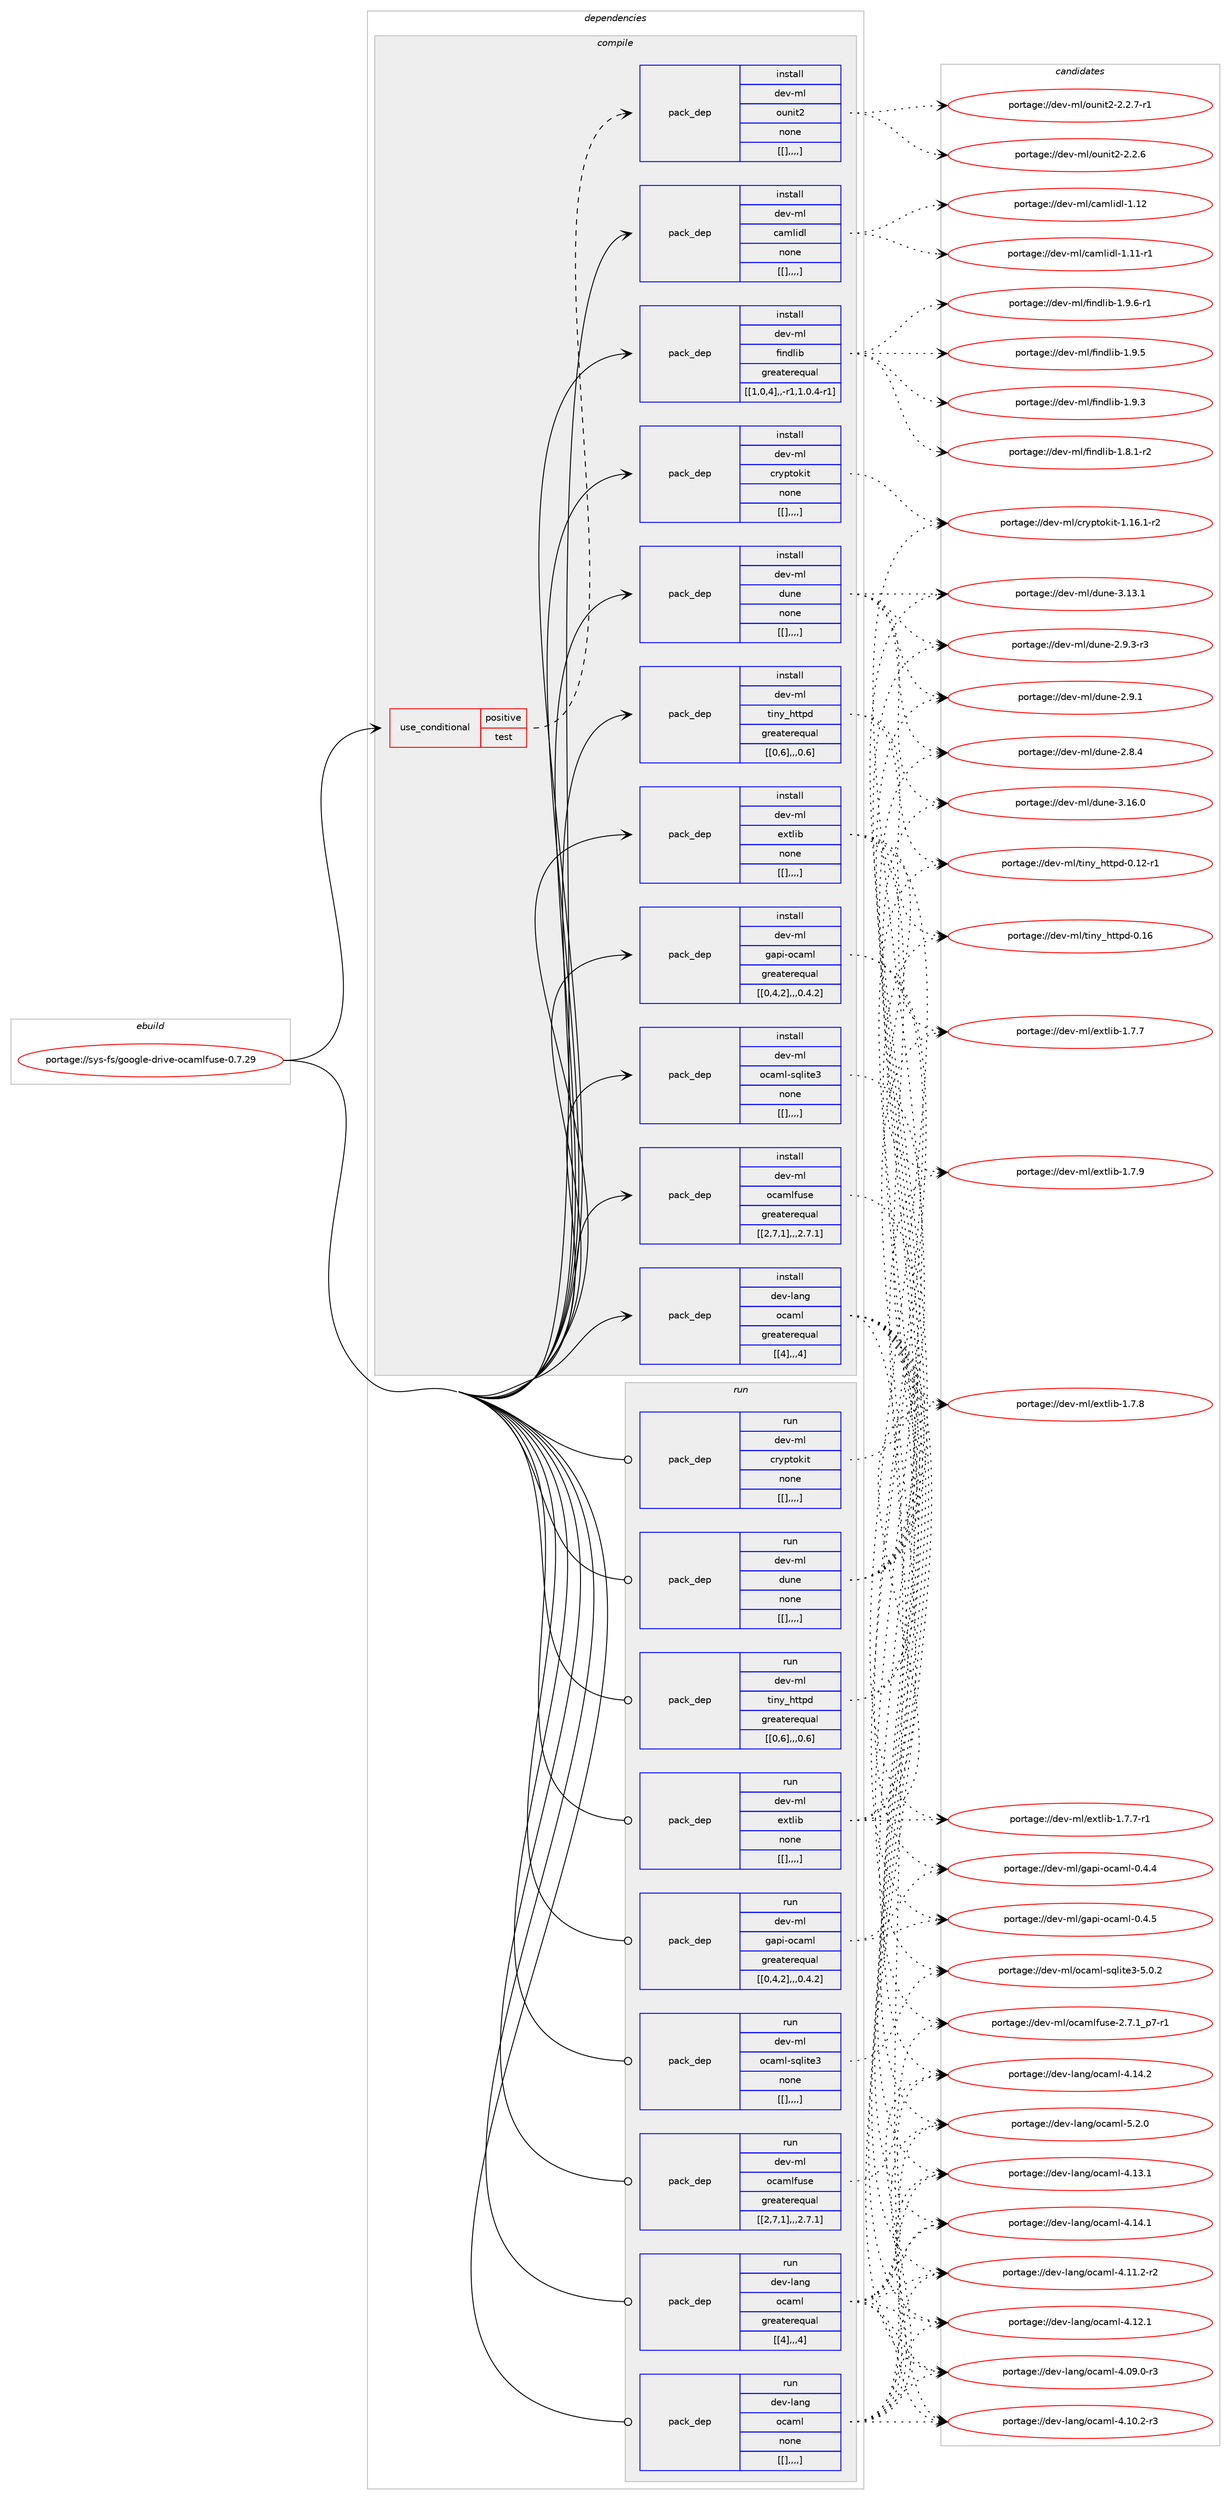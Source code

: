 digraph prolog {

# *************
# Graph options
# *************

newrank=true;
concentrate=true;
compound=true;
graph [rankdir=LR,fontname=Helvetica,fontsize=10,ranksep=1.5];#, ranksep=2.5, nodesep=0.2];
edge  [arrowhead=vee];
node  [fontname=Helvetica,fontsize=10];

# **********
# The ebuild
# **********

subgraph cluster_leftcol {
color=gray;
label=<<i>ebuild</i>>;
id [label="portage://sys-fs/google-drive-ocamlfuse-0.7.29", color=red, width=4, href="../sys-fs/google-drive-ocamlfuse-0.7.29.svg"];
}

# ****************
# The dependencies
# ****************

subgraph cluster_midcol {
color=gray;
label=<<i>dependencies</i>>;
subgraph cluster_compile {
fillcolor="#eeeeee";
style=filled;
label=<<i>compile</i>>;
subgraph cond120920 {
dependency454478 [label=<<TABLE BORDER="0" CELLBORDER="1" CELLSPACING="0" CELLPADDING="4"><TR><TD ROWSPAN="3" CELLPADDING="10">use_conditional</TD></TR><TR><TD>positive</TD></TR><TR><TD>test</TD></TR></TABLE>>, shape=none, color=red];
subgraph pack330467 {
dependency454479 [label=<<TABLE BORDER="0" CELLBORDER="1" CELLSPACING="0" CELLPADDING="4" WIDTH="220"><TR><TD ROWSPAN="6" CELLPADDING="30">pack_dep</TD></TR><TR><TD WIDTH="110">install</TD></TR><TR><TD>dev-ml</TD></TR><TR><TD>ounit2</TD></TR><TR><TD>none</TD></TR><TR><TD>[[],,,,]</TD></TR></TABLE>>, shape=none, color=blue];
}
dependency454478:e -> dependency454479:w [weight=20,style="dashed",arrowhead="vee"];
}
id:e -> dependency454478:w [weight=20,style="solid",arrowhead="vee"];
subgraph pack330468 {
dependency454480 [label=<<TABLE BORDER="0" CELLBORDER="1" CELLSPACING="0" CELLPADDING="4" WIDTH="220"><TR><TD ROWSPAN="6" CELLPADDING="30">pack_dep</TD></TR><TR><TD WIDTH="110">install</TD></TR><TR><TD>dev-lang</TD></TR><TR><TD>ocaml</TD></TR><TR><TD>greaterequal</TD></TR><TR><TD>[[4],,,4]</TD></TR></TABLE>>, shape=none, color=blue];
}
id:e -> dependency454480:w [weight=20,style="solid",arrowhead="vee"];
subgraph pack330469 {
dependency454481 [label=<<TABLE BORDER="0" CELLBORDER="1" CELLSPACING="0" CELLPADDING="4" WIDTH="220"><TR><TD ROWSPAN="6" CELLPADDING="30">pack_dep</TD></TR><TR><TD WIDTH="110">install</TD></TR><TR><TD>dev-ml</TD></TR><TR><TD>camlidl</TD></TR><TR><TD>none</TD></TR><TR><TD>[[],,,,]</TD></TR></TABLE>>, shape=none, color=blue];
}
id:e -> dependency454481:w [weight=20,style="solid",arrowhead="vee"];
subgraph pack330470 {
dependency454482 [label=<<TABLE BORDER="0" CELLBORDER="1" CELLSPACING="0" CELLPADDING="4" WIDTH="220"><TR><TD ROWSPAN="6" CELLPADDING="30">pack_dep</TD></TR><TR><TD WIDTH="110">install</TD></TR><TR><TD>dev-ml</TD></TR><TR><TD>cryptokit</TD></TR><TR><TD>none</TD></TR><TR><TD>[[],,,,]</TD></TR></TABLE>>, shape=none, color=blue];
}
id:e -> dependency454482:w [weight=20,style="solid",arrowhead="vee"];
subgraph pack330471 {
dependency454483 [label=<<TABLE BORDER="0" CELLBORDER="1" CELLSPACING="0" CELLPADDING="4" WIDTH="220"><TR><TD ROWSPAN="6" CELLPADDING="30">pack_dep</TD></TR><TR><TD WIDTH="110">install</TD></TR><TR><TD>dev-ml</TD></TR><TR><TD>dune</TD></TR><TR><TD>none</TD></TR><TR><TD>[[],,,,]</TD></TR></TABLE>>, shape=none, color=blue];
}
id:e -> dependency454483:w [weight=20,style="solid",arrowhead="vee"];
subgraph pack330472 {
dependency454484 [label=<<TABLE BORDER="0" CELLBORDER="1" CELLSPACING="0" CELLPADDING="4" WIDTH="220"><TR><TD ROWSPAN="6" CELLPADDING="30">pack_dep</TD></TR><TR><TD WIDTH="110">install</TD></TR><TR><TD>dev-ml</TD></TR><TR><TD>extlib</TD></TR><TR><TD>none</TD></TR><TR><TD>[[],,,,]</TD></TR></TABLE>>, shape=none, color=blue];
}
id:e -> dependency454484:w [weight=20,style="solid",arrowhead="vee"];
subgraph pack330473 {
dependency454485 [label=<<TABLE BORDER="0" CELLBORDER="1" CELLSPACING="0" CELLPADDING="4" WIDTH="220"><TR><TD ROWSPAN="6" CELLPADDING="30">pack_dep</TD></TR><TR><TD WIDTH="110">install</TD></TR><TR><TD>dev-ml</TD></TR><TR><TD>findlib</TD></TR><TR><TD>greaterequal</TD></TR><TR><TD>[[1,0,4],,-r1,1.0.4-r1]</TD></TR></TABLE>>, shape=none, color=blue];
}
id:e -> dependency454485:w [weight=20,style="solid",arrowhead="vee"];
subgraph pack330474 {
dependency454486 [label=<<TABLE BORDER="0" CELLBORDER="1" CELLSPACING="0" CELLPADDING="4" WIDTH="220"><TR><TD ROWSPAN="6" CELLPADDING="30">pack_dep</TD></TR><TR><TD WIDTH="110">install</TD></TR><TR><TD>dev-ml</TD></TR><TR><TD>gapi-ocaml</TD></TR><TR><TD>greaterequal</TD></TR><TR><TD>[[0,4,2],,,0.4.2]</TD></TR></TABLE>>, shape=none, color=blue];
}
id:e -> dependency454486:w [weight=20,style="solid",arrowhead="vee"];
subgraph pack330475 {
dependency454487 [label=<<TABLE BORDER="0" CELLBORDER="1" CELLSPACING="0" CELLPADDING="4" WIDTH="220"><TR><TD ROWSPAN="6" CELLPADDING="30">pack_dep</TD></TR><TR><TD WIDTH="110">install</TD></TR><TR><TD>dev-ml</TD></TR><TR><TD>ocaml-sqlite3</TD></TR><TR><TD>none</TD></TR><TR><TD>[[],,,,]</TD></TR></TABLE>>, shape=none, color=blue];
}
id:e -> dependency454487:w [weight=20,style="solid",arrowhead="vee"];
subgraph pack330476 {
dependency454488 [label=<<TABLE BORDER="0" CELLBORDER="1" CELLSPACING="0" CELLPADDING="4" WIDTH="220"><TR><TD ROWSPAN="6" CELLPADDING="30">pack_dep</TD></TR><TR><TD WIDTH="110">install</TD></TR><TR><TD>dev-ml</TD></TR><TR><TD>ocamlfuse</TD></TR><TR><TD>greaterequal</TD></TR><TR><TD>[[2,7,1],,,2.7.1]</TD></TR></TABLE>>, shape=none, color=blue];
}
id:e -> dependency454488:w [weight=20,style="solid",arrowhead="vee"];
subgraph pack330477 {
dependency454489 [label=<<TABLE BORDER="0" CELLBORDER="1" CELLSPACING="0" CELLPADDING="4" WIDTH="220"><TR><TD ROWSPAN="6" CELLPADDING="30">pack_dep</TD></TR><TR><TD WIDTH="110">install</TD></TR><TR><TD>dev-ml</TD></TR><TR><TD>tiny_httpd</TD></TR><TR><TD>greaterequal</TD></TR><TR><TD>[[0,6],,,0.6]</TD></TR></TABLE>>, shape=none, color=blue];
}
id:e -> dependency454489:w [weight=20,style="solid",arrowhead="vee"];
}
subgraph cluster_compileandrun {
fillcolor="#eeeeee";
style=filled;
label=<<i>compile and run</i>>;
}
subgraph cluster_run {
fillcolor="#eeeeee";
style=filled;
label=<<i>run</i>>;
subgraph pack330478 {
dependency454490 [label=<<TABLE BORDER="0" CELLBORDER="1" CELLSPACING="0" CELLPADDING="4" WIDTH="220"><TR><TD ROWSPAN="6" CELLPADDING="30">pack_dep</TD></TR><TR><TD WIDTH="110">run</TD></TR><TR><TD>dev-lang</TD></TR><TR><TD>ocaml</TD></TR><TR><TD>greaterequal</TD></TR><TR><TD>[[4],,,4]</TD></TR></TABLE>>, shape=none, color=blue];
}
id:e -> dependency454490:w [weight=20,style="solid",arrowhead="odot"];
subgraph pack330479 {
dependency454491 [label=<<TABLE BORDER="0" CELLBORDER="1" CELLSPACING="0" CELLPADDING="4" WIDTH="220"><TR><TD ROWSPAN="6" CELLPADDING="30">pack_dep</TD></TR><TR><TD WIDTH="110">run</TD></TR><TR><TD>dev-lang</TD></TR><TR><TD>ocaml</TD></TR><TR><TD>none</TD></TR><TR><TD>[[],,,,]</TD></TR></TABLE>>, shape=none, color=blue];
}
id:e -> dependency454491:w [weight=20,style="solid",arrowhead="odot"];
subgraph pack330480 {
dependency454492 [label=<<TABLE BORDER="0" CELLBORDER="1" CELLSPACING="0" CELLPADDING="4" WIDTH="220"><TR><TD ROWSPAN="6" CELLPADDING="30">pack_dep</TD></TR><TR><TD WIDTH="110">run</TD></TR><TR><TD>dev-ml</TD></TR><TR><TD>cryptokit</TD></TR><TR><TD>none</TD></TR><TR><TD>[[],,,,]</TD></TR></TABLE>>, shape=none, color=blue];
}
id:e -> dependency454492:w [weight=20,style="solid",arrowhead="odot"];
subgraph pack330481 {
dependency454493 [label=<<TABLE BORDER="0" CELLBORDER="1" CELLSPACING="0" CELLPADDING="4" WIDTH="220"><TR><TD ROWSPAN="6" CELLPADDING="30">pack_dep</TD></TR><TR><TD WIDTH="110">run</TD></TR><TR><TD>dev-ml</TD></TR><TR><TD>dune</TD></TR><TR><TD>none</TD></TR><TR><TD>[[],,,,]</TD></TR></TABLE>>, shape=none, color=blue];
}
id:e -> dependency454493:w [weight=20,style="solid",arrowhead="odot"];
subgraph pack330482 {
dependency454494 [label=<<TABLE BORDER="0" CELLBORDER="1" CELLSPACING="0" CELLPADDING="4" WIDTH="220"><TR><TD ROWSPAN="6" CELLPADDING="30">pack_dep</TD></TR><TR><TD WIDTH="110">run</TD></TR><TR><TD>dev-ml</TD></TR><TR><TD>extlib</TD></TR><TR><TD>none</TD></TR><TR><TD>[[],,,,]</TD></TR></TABLE>>, shape=none, color=blue];
}
id:e -> dependency454494:w [weight=20,style="solid",arrowhead="odot"];
subgraph pack330483 {
dependency454495 [label=<<TABLE BORDER="0" CELLBORDER="1" CELLSPACING="0" CELLPADDING="4" WIDTH="220"><TR><TD ROWSPAN="6" CELLPADDING="30">pack_dep</TD></TR><TR><TD WIDTH="110">run</TD></TR><TR><TD>dev-ml</TD></TR><TR><TD>gapi-ocaml</TD></TR><TR><TD>greaterequal</TD></TR><TR><TD>[[0,4,2],,,0.4.2]</TD></TR></TABLE>>, shape=none, color=blue];
}
id:e -> dependency454495:w [weight=20,style="solid",arrowhead="odot"];
subgraph pack330484 {
dependency454496 [label=<<TABLE BORDER="0" CELLBORDER="1" CELLSPACING="0" CELLPADDING="4" WIDTH="220"><TR><TD ROWSPAN="6" CELLPADDING="30">pack_dep</TD></TR><TR><TD WIDTH="110">run</TD></TR><TR><TD>dev-ml</TD></TR><TR><TD>ocaml-sqlite3</TD></TR><TR><TD>none</TD></TR><TR><TD>[[],,,,]</TD></TR></TABLE>>, shape=none, color=blue];
}
id:e -> dependency454496:w [weight=20,style="solid",arrowhead="odot"];
subgraph pack330485 {
dependency454497 [label=<<TABLE BORDER="0" CELLBORDER="1" CELLSPACING="0" CELLPADDING="4" WIDTH="220"><TR><TD ROWSPAN="6" CELLPADDING="30">pack_dep</TD></TR><TR><TD WIDTH="110">run</TD></TR><TR><TD>dev-ml</TD></TR><TR><TD>ocamlfuse</TD></TR><TR><TD>greaterequal</TD></TR><TR><TD>[[2,7,1],,,2.7.1]</TD></TR></TABLE>>, shape=none, color=blue];
}
id:e -> dependency454497:w [weight=20,style="solid",arrowhead="odot"];
subgraph pack330486 {
dependency454498 [label=<<TABLE BORDER="0" CELLBORDER="1" CELLSPACING="0" CELLPADDING="4" WIDTH="220"><TR><TD ROWSPAN="6" CELLPADDING="30">pack_dep</TD></TR><TR><TD WIDTH="110">run</TD></TR><TR><TD>dev-ml</TD></TR><TR><TD>tiny_httpd</TD></TR><TR><TD>greaterequal</TD></TR><TR><TD>[[0,6],,,0.6]</TD></TR></TABLE>>, shape=none, color=blue];
}
id:e -> dependency454498:w [weight=20,style="solid",arrowhead="odot"];
}
}

# **************
# The candidates
# **************

subgraph cluster_choices {
rank=same;
color=gray;
label=<<i>candidates</i>>;

subgraph choice330467 {
color=black;
nodesep=1;
choice1001011184510910847111117110105116504550465046554511449 [label="portage://dev-ml/ounit2-2.2.7-r1", color=red, width=4,href="../dev-ml/ounit2-2.2.7-r1.svg"];
choice100101118451091084711111711010511650455046504654 [label="portage://dev-ml/ounit2-2.2.6", color=red, width=4,href="../dev-ml/ounit2-2.2.6.svg"];
dependency454479:e -> choice1001011184510910847111117110105116504550465046554511449:w [style=dotted,weight="100"];
dependency454479:e -> choice100101118451091084711111711010511650455046504654:w [style=dotted,weight="100"];
}
subgraph choice330468 {
color=black;
nodesep=1;
choice1001011184510897110103471119997109108455346504648 [label="portage://dev-lang/ocaml-5.2.0", color=red, width=4,href="../dev-lang/ocaml-5.2.0.svg"];
choice100101118451089711010347111999710910845524649524650 [label="portage://dev-lang/ocaml-4.14.2", color=red, width=4,href="../dev-lang/ocaml-4.14.2.svg"];
choice100101118451089711010347111999710910845524649524649 [label="portage://dev-lang/ocaml-4.14.1", color=red, width=4,href="../dev-lang/ocaml-4.14.1.svg"];
choice100101118451089711010347111999710910845524649514649 [label="portage://dev-lang/ocaml-4.13.1", color=red, width=4,href="../dev-lang/ocaml-4.13.1.svg"];
choice100101118451089711010347111999710910845524649504649 [label="portage://dev-lang/ocaml-4.12.1", color=red, width=4,href="../dev-lang/ocaml-4.12.1.svg"];
choice1001011184510897110103471119997109108455246494946504511450 [label="portage://dev-lang/ocaml-4.11.2-r2", color=red, width=4,href="../dev-lang/ocaml-4.11.2-r2.svg"];
choice1001011184510897110103471119997109108455246494846504511451 [label="portage://dev-lang/ocaml-4.10.2-r3", color=red, width=4,href="../dev-lang/ocaml-4.10.2-r3.svg"];
choice1001011184510897110103471119997109108455246485746484511451 [label="portage://dev-lang/ocaml-4.09.0-r3", color=red, width=4,href="../dev-lang/ocaml-4.09.0-r3.svg"];
dependency454480:e -> choice1001011184510897110103471119997109108455346504648:w [style=dotted,weight="100"];
dependency454480:e -> choice100101118451089711010347111999710910845524649524650:w [style=dotted,weight="100"];
dependency454480:e -> choice100101118451089711010347111999710910845524649524649:w [style=dotted,weight="100"];
dependency454480:e -> choice100101118451089711010347111999710910845524649514649:w [style=dotted,weight="100"];
dependency454480:e -> choice100101118451089711010347111999710910845524649504649:w [style=dotted,weight="100"];
dependency454480:e -> choice1001011184510897110103471119997109108455246494946504511450:w [style=dotted,weight="100"];
dependency454480:e -> choice1001011184510897110103471119997109108455246494846504511451:w [style=dotted,weight="100"];
dependency454480:e -> choice1001011184510897110103471119997109108455246485746484511451:w [style=dotted,weight="100"];
}
subgraph choice330469 {
color=black;
nodesep=1;
choice100101118451091084799971091081051001084549464950 [label="portage://dev-ml/camlidl-1.12", color=red, width=4,href="../dev-ml/camlidl-1.12.svg"];
choice1001011184510910847999710910810510010845494649494511449 [label="portage://dev-ml/camlidl-1.11-r1", color=red, width=4,href="../dev-ml/camlidl-1.11-r1.svg"];
dependency454481:e -> choice100101118451091084799971091081051001084549464950:w [style=dotted,weight="100"];
dependency454481:e -> choice1001011184510910847999710910810510010845494649494511449:w [style=dotted,weight="100"];
}
subgraph choice330470 {
color=black;
nodesep=1;
choice100101118451091084799114121112116111107105116454946495446494511450 [label="portage://dev-ml/cryptokit-1.16.1-r2", color=red, width=4,href="../dev-ml/cryptokit-1.16.1-r2.svg"];
dependency454482:e -> choice100101118451091084799114121112116111107105116454946495446494511450:w [style=dotted,weight="100"];
}
subgraph choice330471 {
color=black;
nodesep=1;
choice100101118451091084710011711010145514649544648 [label="portage://dev-ml/dune-3.16.0", color=red, width=4,href="../dev-ml/dune-3.16.0.svg"];
choice100101118451091084710011711010145514649514649 [label="portage://dev-ml/dune-3.13.1", color=red, width=4,href="../dev-ml/dune-3.13.1.svg"];
choice10010111845109108471001171101014550465746514511451 [label="portage://dev-ml/dune-2.9.3-r3", color=red, width=4,href="../dev-ml/dune-2.9.3-r3.svg"];
choice1001011184510910847100117110101455046574649 [label="portage://dev-ml/dune-2.9.1", color=red, width=4,href="../dev-ml/dune-2.9.1.svg"];
choice1001011184510910847100117110101455046564652 [label="portage://dev-ml/dune-2.8.4", color=red, width=4,href="../dev-ml/dune-2.8.4.svg"];
dependency454483:e -> choice100101118451091084710011711010145514649544648:w [style=dotted,weight="100"];
dependency454483:e -> choice100101118451091084710011711010145514649514649:w [style=dotted,weight="100"];
dependency454483:e -> choice10010111845109108471001171101014550465746514511451:w [style=dotted,weight="100"];
dependency454483:e -> choice1001011184510910847100117110101455046574649:w [style=dotted,weight="100"];
dependency454483:e -> choice1001011184510910847100117110101455046564652:w [style=dotted,weight="100"];
}
subgraph choice330472 {
color=black;
nodesep=1;
choice100101118451091084710112011610810598454946554657 [label="portage://dev-ml/extlib-1.7.9", color=red, width=4,href="../dev-ml/extlib-1.7.9.svg"];
choice100101118451091084710112011610810598454946554656 [label="portage://dev-ml/extlib-1.7.8", color=red, width=4,href="../dev-ml/extlib-1.7.8.svg"];
choice1001011184510910847101120116108105984549465546554511449 [label="portage://dev-ml/extlib-1.7.7-r1", color=red, width=4,href="../dev-ml/extlib-1.7.7-r1.svg"];
choice100101118451091084710112011610810598454946554655 [label="portage://dev-ml/extlib-1.7.7", color=red, width=4,href="../dev-ml/extlib-1.7.7.svg"];
dependency454484:e -> choice100101118451091084710112011610810598454946554657:w [style=dotted,weight="100"];
dependency454484:e -> choice100101118451091084710112011610810598454946554656:w [style=dotted,weight="100"];
dependency454484:e -> choice1001011184510910847101120116108105984549465546554511449:w [style=dotted,weight="100"];
dependency454484:e -> choice100101118451091084710112011610810598454946554655:w [style=dotted,weight="100"];
}
subgraph choice330473 {
color=black;
nodesep=1;
choice1001011184510910847102105110100108105984549465746544511449 [label="portage://dev-ml/findlib-1.9.6-r1", color=red, width=4,href="../dev-ml/findlib-1.9.6-r1.svg"];
choice100101118451091084710210511010010810598454946574653 [label="portage://dev-ml/findlib-1.9.5", color=red, width=4,href="../dev-ml/findlib-1.9.5.svg"];
choice100101118451091084710210511010010810598454946574651 [label="portage://dev-ml/findlib-1.9.3", color=red, width=4,href="../dev-ml/findlib-1.9.3.svg"];
choice1001011184510910847102105110100108105984549465646494511450 [label="portage://dev-ml/findlib-1.8.1-r2", color=red, width=4,href="../dev-ml/findlib-1.8.1-r2.svg"];
dependency454485:e -> choice1001011184510910847102105110100108105984549465746544511449:w [style=dotted,weight="100"];
dependency454485:e -> choice100101118451091084710210511010010810598454946574653:w [style=dotted,weight="100"];
dependency454485:e -> choice100101118451091084710210511010010810598454946574651:w [style=dotted,weight="100"];
dependency454485:e -> choice1001011184510910847102105110100108105984549465646494511450:w [style=dotted,weight="100"];
}
subgraph choice330474 {
color=black;
nodesep=1;
choice100101118451091084710397112105451119997109108454846524653 [label="portage://dev-ml/gapi-ocaml-0.4.5", color=red, width=4,href="../dev-ml/gapi-ocaml-0.4.5.svg"];
choice100101118451091084710397112105451119997109108454846524652 [label="portage://dev-ml/gapi-ocaml-0.4.4", color=red, width=4,href="../dev-ml/gapi-ocaml-0.4.4.svg"];
dependency454486:e -> choice100101118451091084710397112105451119997109108454846524653:w [style=dotted,weight="100"];
dependency454486:e -> choice100101118451091084710397112105451119997109108454846524652:w [style=dotted,weight="100"];
}
subgraph choice330475 {
color=black;
nodesep=1;
choice100101118451091084711199971091084511511310810511610151455346484650 [label="portage://dev-ml/ocaml-sqlite3-5.0.2", color=red, width=4,href="../dev-ml/ocaml-sqlite3-5.0.2.svg"];
dependency454487:e -> choice100101118451091084711199971091084511511310810511610151455346484650:w [style=dotted,weight="100"];
}
subgraph choice330476 {
color=black;
nodesep=1;
choice1001011184510910847111999710910810211711510145504655464995112554511449 [label="portage://dev-ml/ocamlfuse-2.7.1_p7-r1", color=red, width=4,href="../dev-ml/ocamlfuse-2.7.1_p7-r1.svg"];
dependency454488:e -> choice1001011184510910847111999710910810211711510145504655464995112554511449:w [style=dotted,weight="100"];
}
subgraph choice330477 {
color=black;
nodesep=1;
choice1001011184510910847116105110121951041161161121004548464954 [label="portage://dev-ml/tiny_httpd-0.16", color=red, width=4,href="../dev-ml/tiny_httpd-0.16.svg"];
choice10010111845109108471161051101219510411611611210045484649504511449 [label="portage://dev-ml/tiny_httpd-0.12-r1", color=red, width=4,href="../dev-ml/tiny_httpd-0.12-r1.svg"];
dependency454489:e -> choice1001011184510910847116105110121951041161161121004548464954:w [style=dotted,weight="100"];
dependency454489:e -> choice10010111845109108471161051101219510411611611210045484649504511449:w [style=dotted,weight="100"];
}
subgraph choice330478 {
color=black;
nodesep=1;
choice1001011184510897110103471119997109108455346504648 [label="portage://dev-lang/ocaml-5.2.0", color=red, width=4,href="../dev-lang/ocaml-5.2.0.svg"];
choice100101118451089711010347111999710910845524649524650 [label="portage://dev-lang/ocaml-4.14.2", color=red, width=4,href="../dev-lang/ocaml-4.14.2.svg"];
choice100101118451089711010347111999710910845524649524649 [label="portage://dev-lang/ocaml-4.14.1", color=red, width=4,href="../dev-lang/ocaml-4.14.1.svg"];
choice100101118451089711010347111999710910845524649514649 [label="portage://dev-lang/ocaml-4.13.1", color=red, width=4,href="../dev-lang/ocaml-4.13.1.svg"];
choice100101118451089711010347111999710910845524649504649 [label="portage://dev-lang/ocaml-4.12.1", color=red, width=4,href="../dev-lang/ocaml-4.12.1.svg"];
choice1001011184510897110103471119997109108455246494946504511450 [label="portage://dev-lang/ocaml-4.11.2-r2", color=red, width=4,href="../dev-lang/ocaml-4.11.2-r2.svg"];
choice1001011184510897110103471119997109108455246494846504511451 [label="portage://dev-lang/ocaml-4.10.2-r3", color=red, width=4,href="../dev-lang/ocaml-4.10.2-r3.svg"];
choice1001011184510897110103471119997109108455246485746484511451 [label="portage://dev-lang/ocaml-4.09.0-r3", color=red, width=4,href="../dev-lang/ocaml-4.09.0-r3.svg"];
dependency454490:e -> choice1001011184510897110103471119997109108455346504648:w [style=dotted,weight="100"];
dependency454490:e -> choice100101118451089711010347111999710910845524649524650:w [style=dotted,weight="100"];
dependency454490:e -> choice100101118451089711010347111999710910845524649524649:w [style=dotted,weight="100"];
dependency454490:e -> choice100101118451089711010347111999710910845524649514649:w [style=dotted,weight="100"];
dependency454490:e -> choice100101118451089711010347111999710910845524649504649:w [style=dotted,weight="100"];
dependency454490:e -> choice1001011184510897110103471119997109108455246494946504511450:w [style=dotted,weight="100"];
dependency454490:e -> choice1001011184510897110103471119997109108455246494846504511451:w [style=dotted,weight="100"];
dependency454490:e -> choice1001011184510897110103471119997109108455246485746484511451:w [style=dotted,weight="100"];
}
subgraph choice330479 {
color=black;
nodesep=1;
choice1001011184510897110103471119997109108455346504648 [label="portage://dev-lang/ocaml-5.2.0", color=red, width=4,href="../dev-lang/ocaml-5.2.0.svg"];
choice100101118451089711010347111999710910845524649524650 [label="portage://dev-lang/ocaml-4.14.2", color=red, width=4,href="../dev-lang/ocaml-4.14.2.svg"];
choice100101118451089711010347111999710910845524649524649 [label="portage://dev-lang/ocaml-4.14.1", color=red, width=4,href="../dev-lang/ocaml-4.14.1.svg"];
choice100101118451089711010347111999710910845524649514649 [label="portage://dev-lang/ocaml-4.13.1", color=red, width=4,href="../dev-lang/ocaml-4.13.1.svg"];
choice100101118451089711010347111999710910845524649504649 [label="portage://dev-lang/ocaml-4.12.1", color=red, width=4,href="../dev-lang/ocaml-4.12.1.svg"];
choice1001011184510897110103471119997109108455246494946504511450 [label="portage://dev-lang/ocaml-4.11.2-r2", color=red, width=4,href="../dev-lang/ocaml-4.11.2-r2.svg"];
choice1001011184510897110103471119997109108455246494846504511451 [label="portage://dev-lang/ocaml-4.10.2-r3", color=red, width=4,href="../dev-lang/ocaml-4.10.2-r3.svg"];
choice1001011184510897110103471119997109108455246485746484511451 [label="portage://dev-lang/ocaml-4.09.0-r3", color=red, width=4,href="../dev-lang/ocaml-4.09.0-r3.svg"];
dependency454491:e -> choice1001011184510897110103471119997109108455346504648:w [style=dotted,weight="100"];
dependency454491:e -> choice100101118451089711010347111999710910845524649524650:w [style=dotted,weight="100"];
dependency454491:e -> choice100101118451089711010347111999710910845524649524649:w [style=dotted,weight="100"];
dependency454491:e -> choice100101118451089711010347111999710910845524649514649:w [style=dotted,weight="100"];
dependency454491:e -> choice100101118451089711010347111999710910845524649504649:w [style=dotted,weight="100"];
dependency454491:e -> choice1001011184510897110103471119997109108455246494946504511450:w [style=dotted,weight="100"];
dependency454491:e -> choice1001011184510897110103471119997109108455246494846504511451:w [style=dotted,weight="100"];
dependency454491:e -> choice1001011184510897110103471119997109108455246485746484511451:w [style=dotted,weight="100"];
}
subgraph choice330480 {
color=black;
nodesep=1;
choice100101118451091084799114121112116111107105116454946495446494511450 [label="portage://dev-ml/cryptokit-1.16.1-r2", color=red, width=4,href="../dev-ml/cryptokit-1.16.1-r2.svg"];
dependency454492:e -> choice100101118451091084799114121112116111107105116454946495446494511450:w [style=dotted,weight="100"];
}
subgraph choice330481 {
color=black;
nodesep=1;
choice100101118451091084710011711010145514649544648 [label="portage://dev-ml/dune-3.16.0", color=red, width=4,href="../dev-ml/dune-3.16.0.svg"];
choice100101118451091084710011711010145514649514649 [label="portage://dev-ml/dune-3.13.1", color=red, width=4,href="../dev-ml/dune-3.13.1.svg"];
choice10010111845109108471001171101014550465746514511451 [label="portage://dev-ml/dune-2.9.3-r3", color=red, width=4,href="../dev-ml/dune-2.9.3-r3.svg"];
choice1001011184510910847100117110101455046574649 [label="portage://dev-ml/dune-2.9.1", color=red, width=4,href="../dev-ml/dune-2.9.1.svg"];
choice1001011184510910847100117110101455046564652 [label="portage://dev-ml/dune-2.8.4", color=red, width=4,href="../dev-ml/dune-2.8.4.svg"];
dependency454493:e -> choice100101118451091084710011711010145514649544648:w [style=dotted,weight="100"];
dependency454493:e -> choice100101118451091084710011711010145514649514649:w [style=dotted,weight="100"];
dependency454493:e -> choice10010111845109108471001171101014550465746514511451:w [style=dotted,weight="100"];
dependency454493:e -> choice1001011184510910847100117110101455046574649:w [style=dotted,weight="100"];
dependency454493:e -> choice1001011184510910847100117110101455046564652:w [style=dotted,weight="100"];
}
subgraph choice330482 {
color=black;
nodesep=1;
choice100101118451091084710112011610810598454946554657 [label="portage://dev-ml/extlib-1.7.9", color=red, width=4,href="../dev-ml/extlib-1.7.9.svg"];
choice100101118451091084710112011610810598454946554656 [label="portage://dev-ml/extlib-1.7.8", color=red, width=4,href="../dev-ml/extlib-1.7.8.svg"];
choice1001011184510910847101120116108105984549465546554511449 [label="portage://dev-ml/extlib-1.7.7-r1", color=red, width=4,href="../dev-ml/extlib-1.7.7-r1.svg"];
choice100101118451091084710112011610810598454946554655 [label="portage://dev-ml/extlib-1.7.7", color=red, width=4,href="../dev-ml/extlib-1.7.7.svg"];
dependency454494:e -> choice100101118451091084710112011610810598454946554657:w [style=dotted,weight="100"];
dependency454494:e -> choice100101118451091084710112011610810598454946554656:w [style=dotted,weight="100"];
dependency454494:e -> choice1001011184510910847101120116108105984549465546554511449:w [style=dotted,weight="100"];
dependency454494:e -> choice100101118451091084710112011610810598454946554655:w [style=dotted,weight="100"];
}
subgraph choice330483 {
color=black;
nodesep=1;
choice100101118451091084710397112105451119997109108454846524653 [label="portage://dev-ml/gapi-ocaml-0.4.5", color=red, width=4,href="../dev-ml/gapi-ocaml-0.4.5.svg"];
choice100101118451091084710397112105451119997109108454846524652 [label="portage://dev-ml/gapi-ocaml-0.4.4", color=red, width=4,href="../dev-ml/gapi-ocaml-0.4.4.svg"];
dependency454495:e -> choice100101118451091084710397112105451119997109108454846524653:w [style=dotted,weight="100"];
dependency454495:e -> choice100101118451091084710397112105451119997109108454846524652:w [style=dotted,weight="100"];
}
subgraph choice330484 {
color=black;
nodesep=1;
choice100101118451091084711199971091084511511310810511610151455346484650 [label="portage://dev-ml/ocaml-sqlite3-5.0.2", color=red, width=4,href="../dev-ml/ocaml-sqlite3-5.0.2.svg"];
dependency454496:e -> choice100101118451091084711199971091084511511310810511610151455346484650:w [style=dotted,weight="100"];
}
subgraph choice330485 {
color=black;
nodesep=1;
choice1001011184510910847111999710910810211711510145504655464995112554511449 [label="portage://dev-ml/ocamlfuse-2.7.1_p7-r1", color=red, width=4,href="../dev-ml/ocamlfuse-2.7.1_p7-r1.svg"];
dependency454497:e -> choice1001011184510910847111999710910810211711510145504655464995112554511449:w [style=dotted,weight="100"];
}
subgraph choice330486 {
color=black;
nodesep=1;
choice1001011184510910847116105110121951041161161121004548464954 [label="portage://dev-ml/tiny_httpd-0.16", color=red, width=4,href="../dev-ml/tiny_httpd-0.16.svg"];
choice10010111845109108471161051101219510411611611210045484649504511449 [label="portage://dev-ml/tiny_httpd-0.12-r1", color=red, width=4,href="../dev-ml/tiny_httpd-0.12-r1.svg"];
dependency454498:e -> choice1001011184510910847116105110121951041161161121004548464954:w [style=dotted,weight="100"];
dependency454498:e -> choice10010111845109108471161051101219510411611611210045484649504511449:w [style=dotted,weight="100"];
}
}

}
